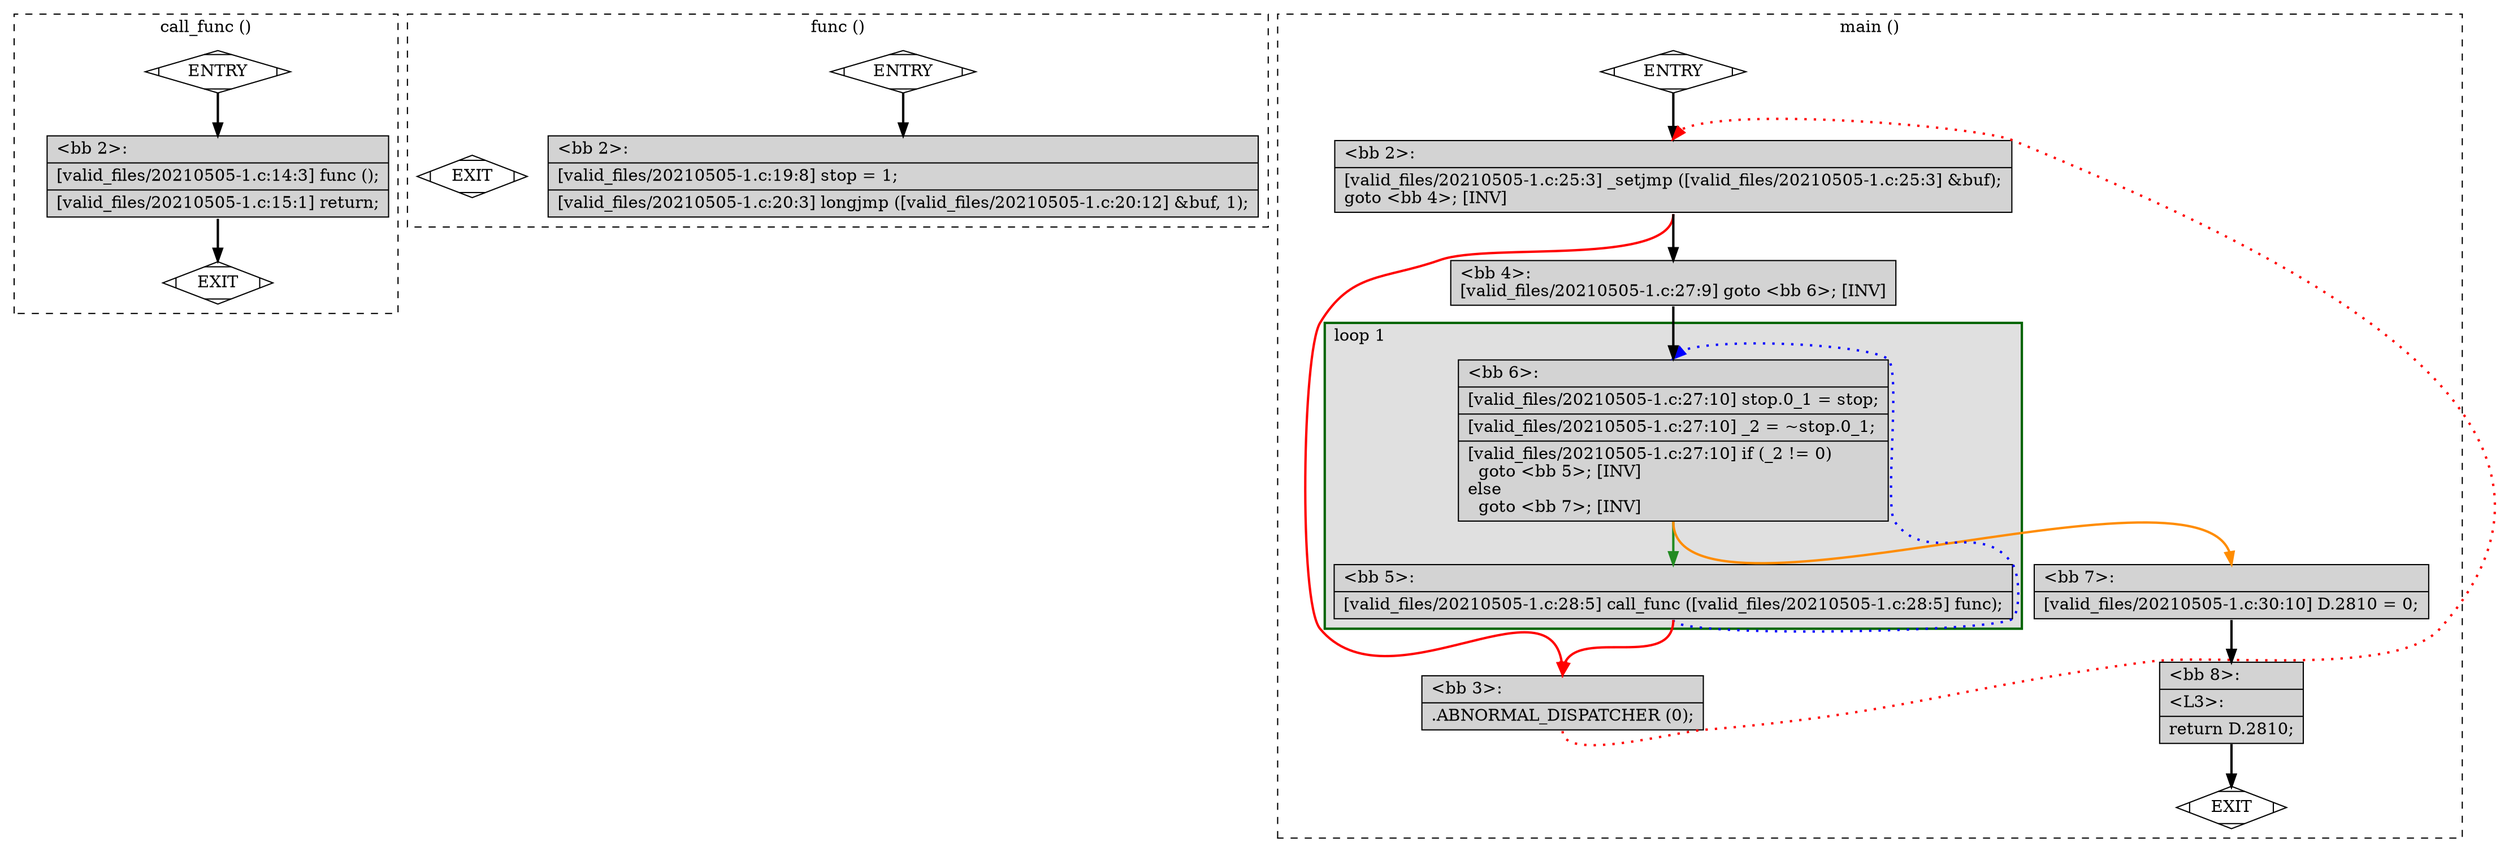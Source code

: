 digraph "a-20210505-1.c.015t.cfg" {
overlap=false;
subgraph "cluster_call_func" {
	style="dashed";
	color="black";
	label="call_func ()";
	fn_0_basic_block_0 [shape=Mdiamond,style=filled,fillcolor=white,label="ENTRY"];

	fn_0_basic_block_1 [shape=Mdiamond,style=filled,fillcolor=white,label="EXIT"];

	fn_0_basic_block_2 [shape=record,style=filled,fillcolor=lightgrey,label="{\<bb\ 2\>:\l\
|[valid_files/20210505-1.c:14:3]\ func\ ();\l\
|[valid_files/20210505-1.c:15:1]\ return;\l\
}"];

	fn_0_basic_block_0:s -> fn_0_basic_block_2:n [style="solid,bold",color=black,weight=100,constraint=true];
	fn_0_basic_block_2:s -> fn_0_basic_block_1:n [style="solid,bold",color=black,weight=10,constraint=true];
	fn_0_basic_block_0:s -> fn_0_basic_block_1:n [style="invis",constraint=true];
}
subgraph "cluster_func" {
	style="dashed";
	color="black";
	label="func ()";
	fn_1_basic_block_0 [shape=Mdiamond,style=filled,fillcolor=white,label="ENTRY"];

	fn_1_basic_block_1 [shape=Mdiamond,style=filled,fillcolor=white,label="EXIT"];

	fn_1_basic_block_2 [shape=record,style=filled,fillcolor=lightgrey,label="{\<bb\ 2\>:\l\
|[valid_files/20210505-1.c:19:8]\ stop\ =\ 1;\l\
|[valid_files/20210505-1.c:20:3]\ longjmp\ ([valid_files/20210505-1.c:20:12]\ &buf,\ 1);\l\
}"];

	fn_1_basic_block_0:s -> fn_1_basic_block_2:n [style="solid,bold",color=black,weight=100,constraint=true];
	fn_1_basic_block_0:s -> fn_1_basic_block_1:n [style="invis",constraint=true];
}
subgraph "cluster_main" {
	style="dashed";
	color="black";
	label="main ()";
	subgraph cluster_2_1 {
	style="filled";
	color="darkgreen";
	fillcolor="grey88";
	label="loop 1";
	labeljust=l;
	penwidth=2;
	fn_2_basic_block_6 [shape=record,style=filled,fillcolor=lightgrey,label="{\<bb\ 6\>:\l\
|[valid_files/20210505-1.c:27:10]\ stop.0_1\ =\ stop;\l\
|[valid_files/20210505-1.c:27:10]\ _2\ =\ ~stop.0_1;\l\
|[valid_files/20210505-1.c:27:10]\ if\ (_2\ !=\ 0)\l\
\ \ goto\ \<bb\ 5\>;\ [INV]\l\
else\l\
\ \ goto\ \<bb\ 7\>;\ [INV]\l\
}"];

	fn_2_basic_block_5 [shape=record,style=filled,fillcolor=lightgrey,label="{\<bb\ 5\>:\l\
|[valid_files/20210505-1.c:28:5]\ call_func\ ([valid_files/20210505-1.c:28:5]\ func);\l\
}"];

	}
	fn_2_basic_block_0 [shape=Mdiamond,style=filled,fillcolor=white,label="ENTRY"];

	fn_2_basic_block_1 [shape=Mdiamond,style=filled,fillcolor=white,label="EXIT"];

	fn_2_basic_block_2 [shape=record,style=filled,fillcolor=lightgrey,label="{\<bb\ 2\>:\l\
|[valid_files/20210505-1.c:25:3]\ _setjmp\ ([valid_files/20210505-1.c:25:3]\ &buf);\l\
goto\ \<bb\ 4\>;\ [INV]\l\
}"];

	fn_2_basic_block_3 [shape=record,style=filled,fillcolor=lightgrey,label="{\<bb\ 3\>:\l\
|.ABNORMAL_DISPATCHER\ (0);\l\
}"];

	fn_2_basic_block_4 [shape=record,style=filled,fillcolor=lightgrey,label="{\<bb\ 4\>:\l\
[valid_files/20210505-1.c:27:9]\ goto\ \<bb\ 6\>;\ [INV]\l\
}"];

	fn_2_basic_block_7 [shape=record,style=filled,fillcolor=lightgrey,label="{\<bb\ 7\>:\l\
|[valid_files/20210505-1.c:30:10]\ D.2810\ =\ 0;\l\
}"];

	fn_2_basic_block_8 [shape=record,style=filled,fillcolor=lightgrey,label="{\<bb\ 8\>:\l\
|\<L3\>:\l\
|return\ D.2810;\l\
}"];

	fn_2_basic_block_0:s -> fn_2_basic_block_2:n [style="solid,bold",color=black,weight=100,constraint=true];
	fn_2_basic_block_2:s -> fn_2_basic_block_4:n [style="solid,bold",color=black,weight=100,constraint=true];
	fn_2_basic_block_2:s -> fn_2_basic_block_3:n [style="solid,bold",color=red,weight=10,constraint=true];
	fn_2_basic_block_3:s -> fn_2_basic_block_2:n [style="dotted,bold",color=red,weight=10,constraint=false];
	fn_2_basic_block_4:s -> fn_2_basic_block_6:n [style="solid,bold",color=black,weight=100,constraint=true];
	fn_2_basic_block_5:s -> fn_2_basic_block_6:n [style="dotted,bold",color=blue,weight=10,constraint=false];
	fn_2_basic_block_5:s -> fn_2_basic_block_3:n [style="solid,bold",color=red,weight=10,constraint=true];
	fn_2_basic_block_6:s -> fn_2_basic_block_5:n [style="solid,bold",color=forestgreen,weight=10,constraint=true];
	fn_2_basic_block_6:s -> fn_2_basic_block_7:n [style="solid,bold",color=darkorange,weight=10,constraint=true];
	fn_2_basic_block_7:s -> fn_2_basic_block_8:n [style="solid,bold",color=black,weight=100,constraint=true];
	fn_2_basic_block_8:s -> fn_2_basic_block_1:n [style="solid,bold",color=black,weight=10,constraint=true];
	fn_2_basic_block_0:s -> fn_2_basic_block_1:n [style="invis",constraint=true];
}
}
